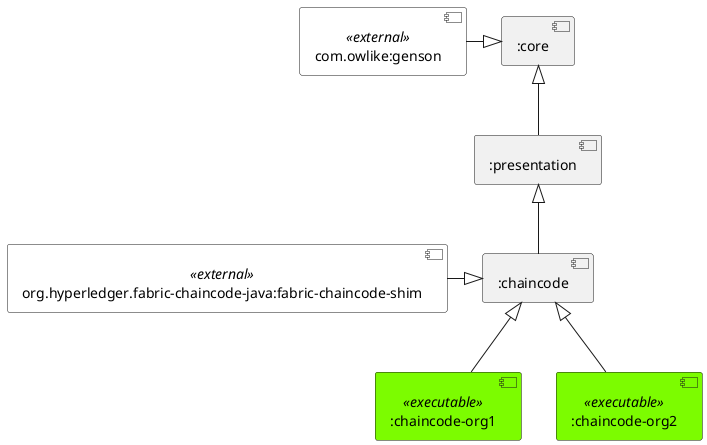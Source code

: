@startuml smart-contract-architecture

skinparam component {
    BackgroundColor<<external>> White
    BackgroundColor<<executable>> LawnGreen
}

[:core] as C

[:presentation] as P
[com.owlike:genson] as GNS <<external>>

[:chaincode] as CH
[:chaincode-org1] as CH1 <<executable>>
[:chaincode-org2] as CH2 <<executable>>
[org.hyperledger.fabric-chaincode-java:fabric-chaincode-shim] as FABRIC <<external>>

P -up-|> C
CH -up-|> P
CH1 -up-|> CH 
CH2 -up-|> CH

GNS -|> C
FABRIC -|> CH

@enduml